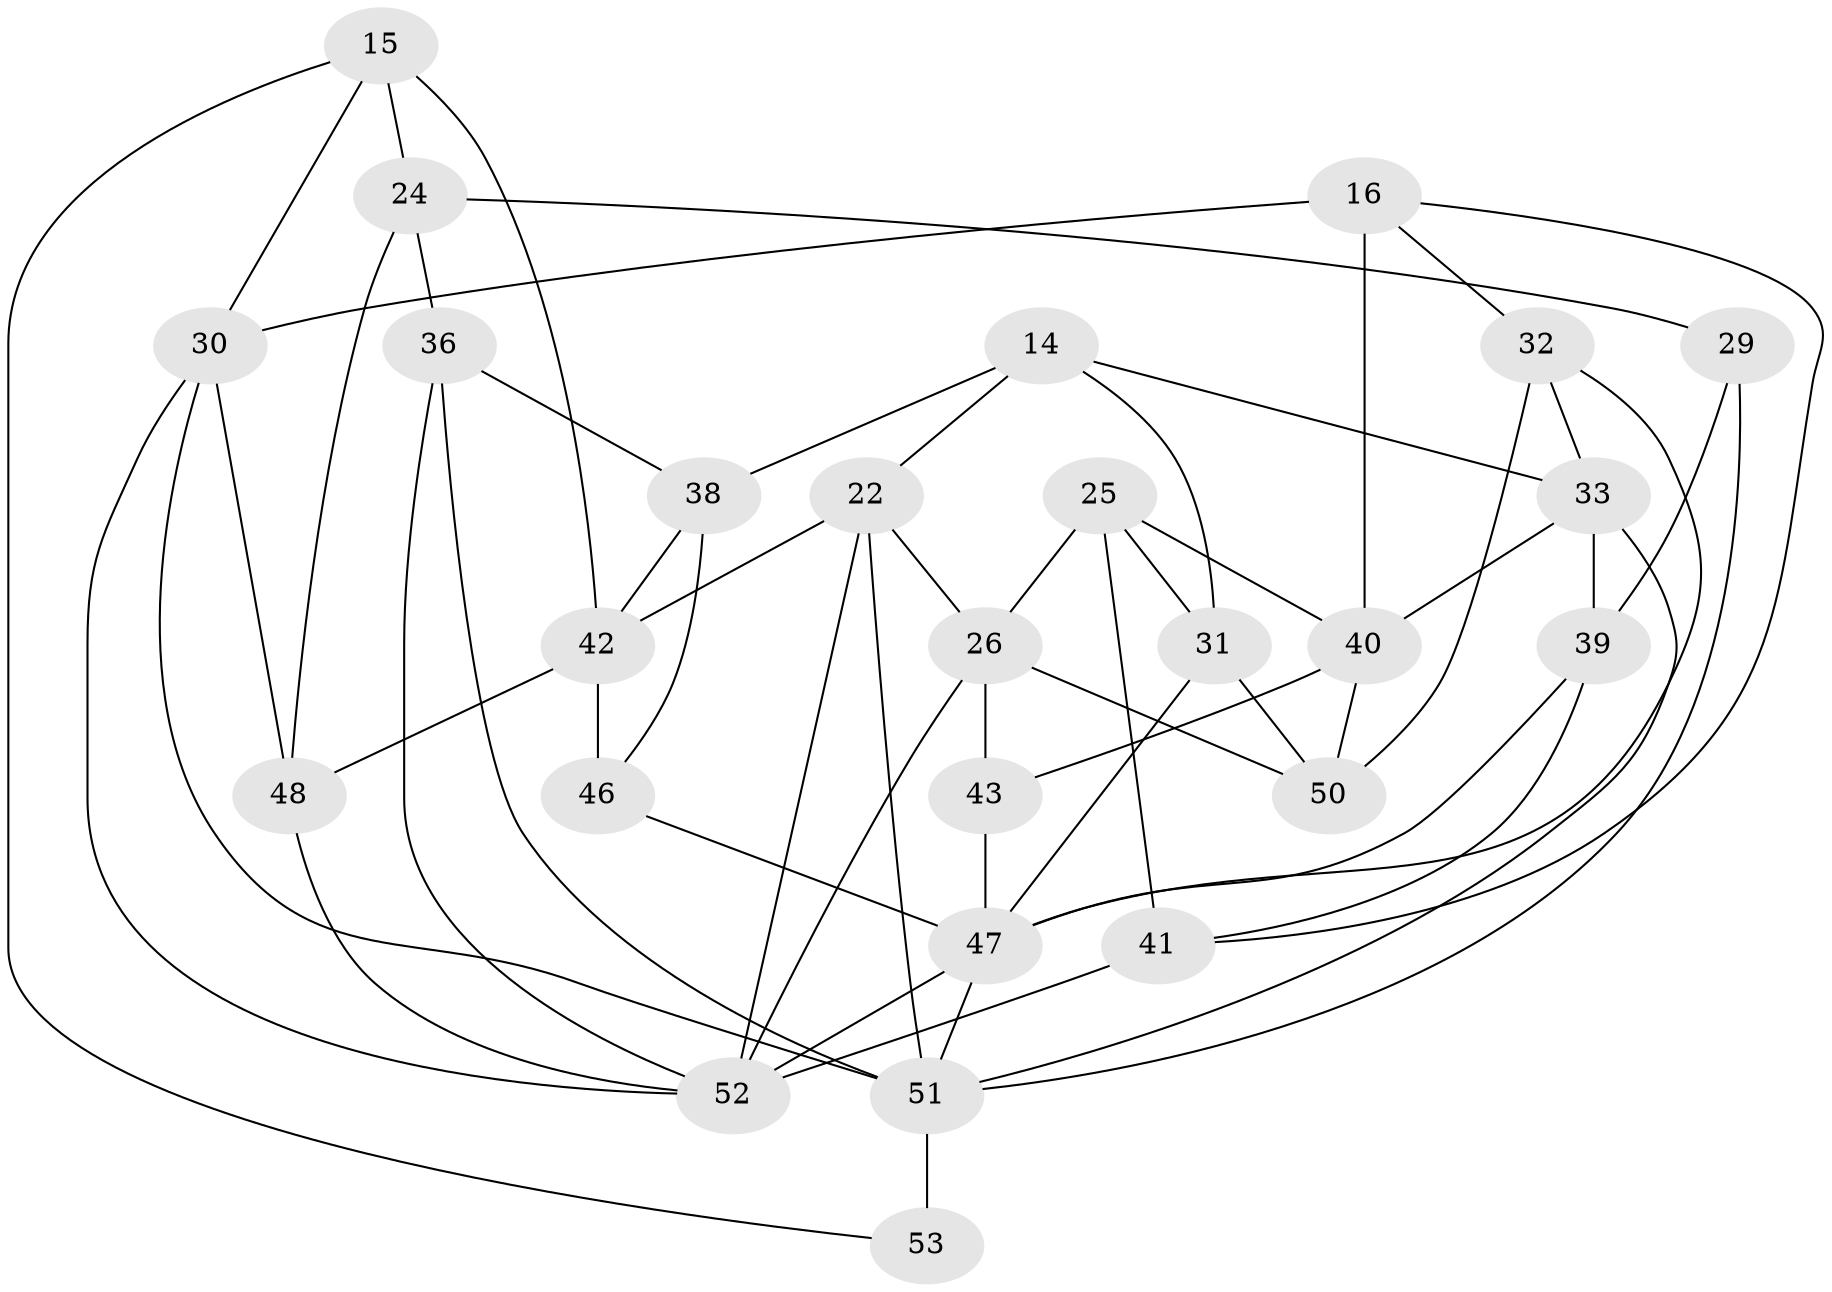 // original degree distribution, {4: 1.0}
// Generated by graph-tools (version 1.1) at 2025/57/03/09/25 04:57:33]
// undirected, 26 vertices, 57 edges
graph export_dot {
graph [start="1"]
  node [color=gray90,style=filled];
  14 [super="+7"];
  15;
  16 [super="+8"];
  22 [super="+12"];
  24 [super="+18"];
  25;
  26 [super="+23"];
  29;
  30 [super="+28"];
  31;
  32;
  33 [super="+6"];
  36 [super="+34"];
  38 [super="+19"];
  39;
  40 [super="+35"];
  41 [super="+21"];
  42 [super="+11"];
  43;
  46;
  47 [super="+17+9+27"];
  48 [super="+13"];
  50;
  51 [super="+37+44"];
  52 [super="+5+10+49"];
  53;
  14 -- 31;
  14 -- 38 [weight=2];
  14 -- 33 [weight=2];
  14 -- 22;
  15 -- 53;
  15 -- 30;
  15 -- 24;
  15 -- 42;
  16 -- 32;
  16 -- 40 [weight=2];
  16 -- 41;
  16 -- 30 [weight=2];
  22 -- 26;
  22 -- 42 [weight=2];
  22 -- 51;
  22 -- 52;
  24 -- 29 [weight=2];
  24 -- 48 [weight=2];
  24 -- 36;
  25 -- 31;
  25 -- 26;
  25 -- 41;
  25 -- 40;
  26 -- 50;
  26 -- 43 [weight=2];
  26 -- 52;
  29 -- 39;
  29 -- 51;
  30 -- 52;
  30 -- 48;
  30 -- 51;
  31 -- 50;
  31 -- 47;
  32 -- 33;
  32 -- 50;
  32 -- 47;
  33 -- 51;
  33 -- 39;
  33 -- 40;
  36 -- 51;
  36 -- 52 [weight=4];
  36 -- 38 [weight=2];
  38 -- 46;
  38 -- 42;
  39 -- 41;
  39 -- 47;
  40 -- 50;
  40 -- 43;
  41 -- 52 [weight=3];
  42 -- 46;
  42 -- 48;
  43 -- 47;
  46 -- 47 [weight=2];
  47 -- 52 [weight=4];
  47 -- 51 [weight=2];
  48 -- 52 [weight=2];
  51 -- 53 [weight=3];
}
